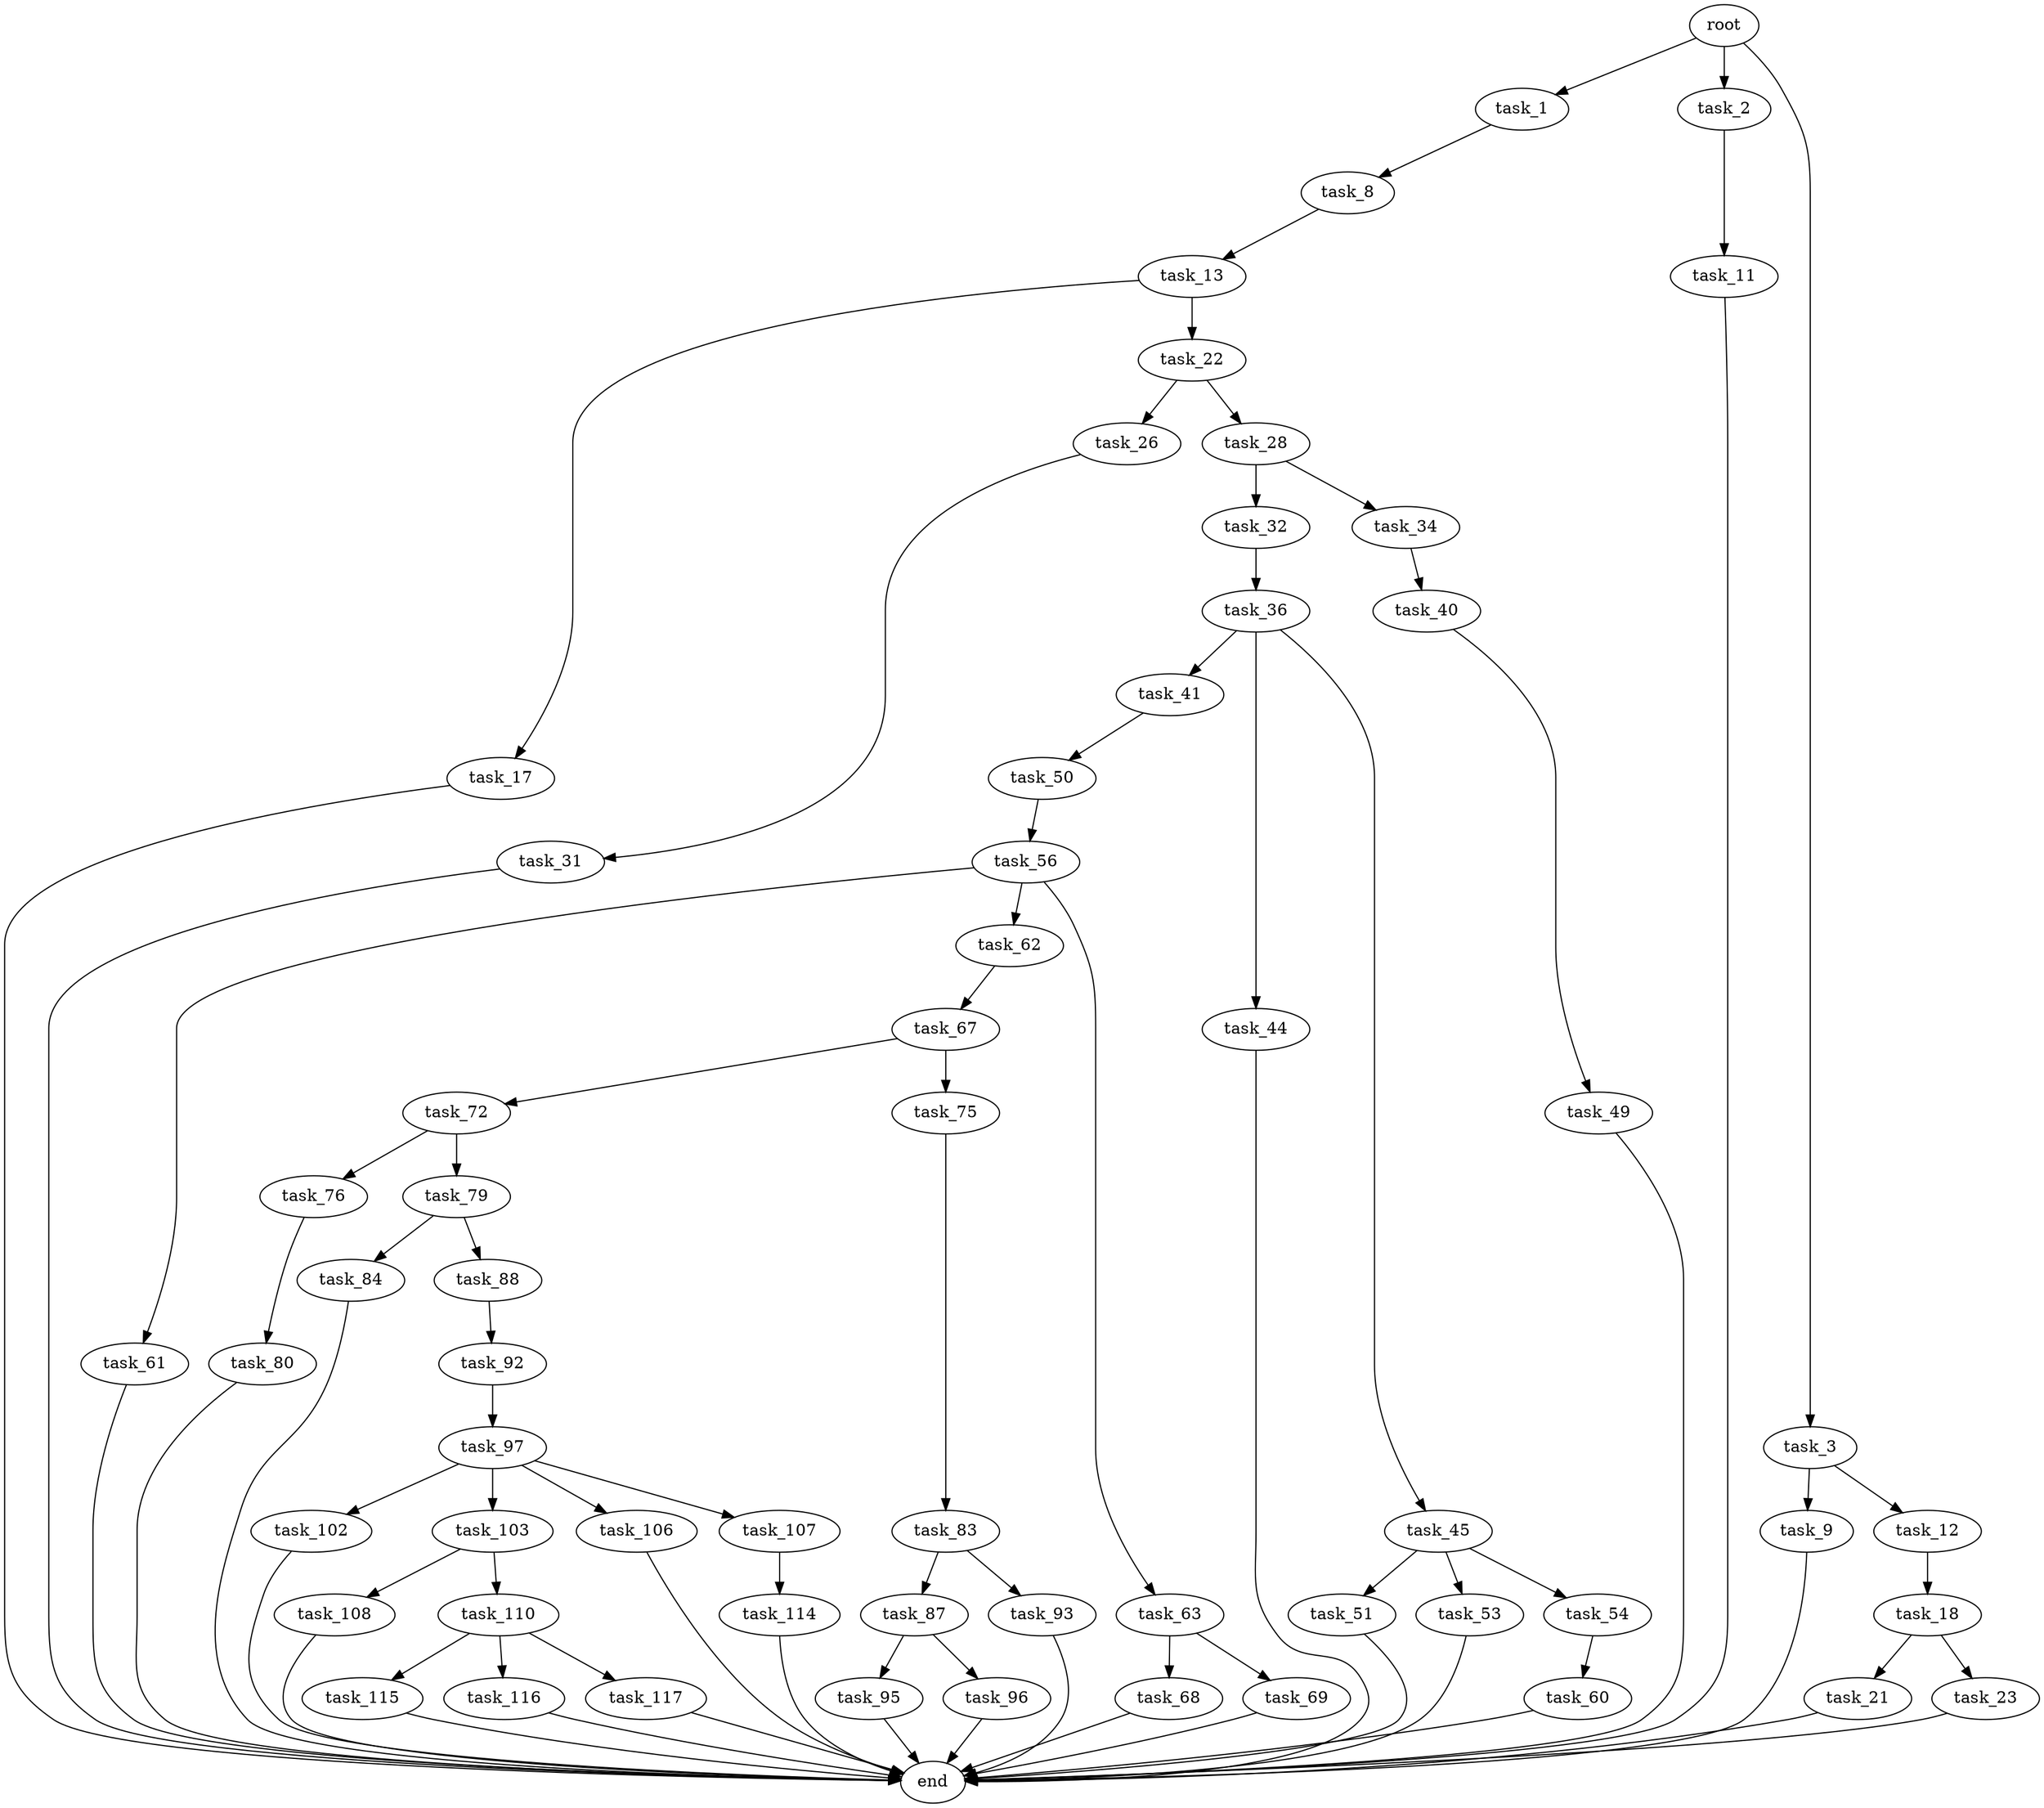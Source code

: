 digraph G {
  root [size="0.000000"];
  task_1 [size="368293445632.000000"];
  task_2 [size="6420623734.000000"];
  task_3 [size="8589934592.000000"];
  task_8 [size="28991029248.000000"];
  task_9 [size="176187006800.000000"];
  task_11 [size="18951018454.000000"];
  task_12 [size="478307201381.000000"];
  task_13 [size="10418670132.000000"];
  task_17 [size="368293445632.000000"];
  task_18 [size="68719476736.000000"];
  task_21 [size="23332123680.000000"];
  task_22 [size="269663002650.000000"];
  task_23 [size="231928233984.000000"];
  task_26 [size="8589934592.000000"];
  task_28 [size="1823921028.000000"];
  task_31 [size="22616629613.000000"];
  task_32 [size="76381973411.000000"];
  task_34 [size="109786070843.000000"];
  task_36 [size="30279657829.000000"];
  task_40 [size="549755813888.000000"];
  task_41 [size="2832403373.000000"];
  task_44 [size="40707677815.000000"];
  task_45 [size="512697850176.000000"];
  task_49 [size="8589934592.000000"];
  task_50 [size="4698266302.000000"];
  task_51 [size="243756403808.000000"];
  task_53 [size="8589934592.000000"];
  task_54 [size="107458451849.000000"];
  task_56 [size="233405304790.000000"];
  task_60 [size="247162572058.000000"];
  task_61 [size="134217728000.000000"];
  task_62 [size="28451415086.000000"];
  task_63 [size="4808497589.000000"];
  task_67 [size="26087402149.000000"];
  task_68 [size="231928233984.000000"];
  task_69 [size="15282002741.000000"];
  task_72 [size="39831816016.000000"];
  task_75 [size="22696134387.000000"];
  task_76 [size="134217728000.000000"];
  task_79 [size="15897816712.000000"];
  task_80 [size="2136097931.000000"];
  task_83 [size="10032646701.000000"];
  task_84 [size="782757789696.000000"];
  task_87 [size="8589934592.000000"];
  task_88 [size="34473552456.000000"];
  task_92 [size="368293445632.000000"];
  task_93 [size="782757789696.000000"];
  task_95 [size="134217728000.000000"];
  task_96 [size="48733902203.000000"];
  task_97 [size="1937960055.000000"];
  task_102 [size="381867051430.000000"];
  task_103 [size="156229942255.000000"];
  task_106 [size="2606528932.000000"];
  task_107 [size="147294394610.000000"];
  task_108 [size="231928233984.000000"];
  task_110 [size="68719476736.000000"];
  task_114 [size="374514579445.000000"];
  task_115 [size="606487041009.000000"];
  task_116 [size="1778983783.000000"];
  task_117 [size="815507138.000000"];
  end [size="0.000000"];

  root -> task_1 [size="1.000000"];
  root -> task_2 [size="1.000000"];
  root -> task_3 [size="1.000000"];
  task_1 -> task_8 [size="411041792.000000"];
  task_2 -> task_11 [size="134217728.000000"];
  task_3 -> task_9 [size="33554432.000000"];
  task_3 -> task_12 [size="33554432.000000"];
  task_8 -> task_13 [size="75497472.000000"];
  task_9 -> end [size="1.000000"];
  task_11 -> end [size="1.000000"];
  task_12 -> task_18 [size="301989888.000000"];
  task_13 -> task_17 [size="301989888.000000"];
  task_13 -> task_22 [size="301989888.000000"];
  task_17 -> end [size="1.000000"];
  task_18 -> task_21 [size="134217728.000000"];
  task_18 -> task_23 [size="134217728.000000"];
  task_21 -> end [size="1.000000"];
  task_22 -> task_26 [size="536870912.000000"];
  task_22 -> task_28 [size="536870912.000000"];
  task_23 -> end [size="1.000000"];
  task_26 -> task_31 [size="33554432.000000"];
  task_28 -> task_32 [size="33554432.000000"];
  task_28 -> task_34 [size="33554432.000000"];
  task_31 -> end [size="1.000000"];
  task_32 -> task_36 [size="75497472.000000"];
  task_34 -> task_40 [size="301989888.000000"];
  task_36 -> task_41 [size="33554432.000000"];
  task_36 -> task_44 [size="33554432.000000"];
  task_36 -> task_45 [size="33554432.000000"];
  task_40 -> task_49 [size="536870912.000000"];
  task_41 -> task_50 [size="75497472.000000"];
  task_44 -> end [size="1.000000"];
  task_45 -> task_51 [size="679477248.000000"];
  task_45 -> task_53 [size="679477248.000000"];
  task_45 -> task_54 [size="679477248.000000"];
  task_49 -> end [size="1.000000"];
  task_50 -> task_56 [size="75497472.000000"];
  task_51 -> end [size="1.000000"];
  task_53 -> end [size="1.000000"];
  task_54 -> task_60 [size="134217728.000000"];
  task_56 -> task_61 [size="209715200.000000"];
  task_56 -> task_62 [size="209715200.000000"];
  task_56 -> task_63 [size="209715200.000000"];
  task_60 -> end [size="1.000000"];
  task_61 -> end [size="1.000000"];
  task_62 -> task_67 [size="134217728.000000"];
  task_63 -> task_68 [size="75497472.000000"];
  task_63 -> task_69 [size="75497472.000000"];
  task_67 -> task_72 [size="536870912.000000"];
  task_67 -> task_75 [size="536870912.000000"];
  task_68 -> end [size="1.000000"];
  task_69 -> end [size="1.000000"];
  task_72 -> task_76 [size="33554432.000000"];
  task_72 -> task_79 [size="33554432.000000"];
  task_75 -> task_83 [size="536870912.000000"];
  task_76 -> task_80 [size="209715200.000000"];
  task_79 -> task_84 [size="301989888.000000"];
  task_79 -> task_88 [size="301989888.000000"];
  task_80 -> end [size="1.000000"];
  task_83 -> task_87 [size="209715200.000000"];
  task_83 -> task_93 [size="209715200.000000"];
  task_84 -> end [size="1.000000"];
  task_87 -> task_95 [size="33554432.000000"];
  task_87 -> task_96 [size="33554432.000000"];
  task_88 -> task_92 [size="838860800.000000"];
  task_92 -> task_97 [size="411041792.000000"];
  task_93 -> end [size="1.000000"];
  task_95 -> end [size="1.000000"];
  task_96 -> end [size="1.000000"];
  task_97 -> task_102 [size="33554432.000000"];
  task_97 -> task_103 [size="33554432.000000"];
  task_97 -> task_106 [size="33554432.000000"];
  task_97 -> task_107 [size="33554432.000000"];
  task_102 -> end [size="1.000000"];
  task_103 -> task_108 [size="411041792.000000"];
  task_103 -> task_110 [size="411041792.000000"];
  task_106 -> end [size="1.000000"];
  task_107 -> task_114 [size="134217728.000000"];
  task_108 -> end [size="1.000000"];
  task_110 -> task_115 [size="134217728.000000"];
  task_110 -> task_116 [size="134217728.000000"];
  task_110 -> task_117 [size="134217728.000000"];
  task_114 -> end [size="1.000000"];
  task_115 -> end [size="1.000000"];
  task_116 -> end [size="1.000000"];
  task_117 -> end [size="1.000000"];
}
